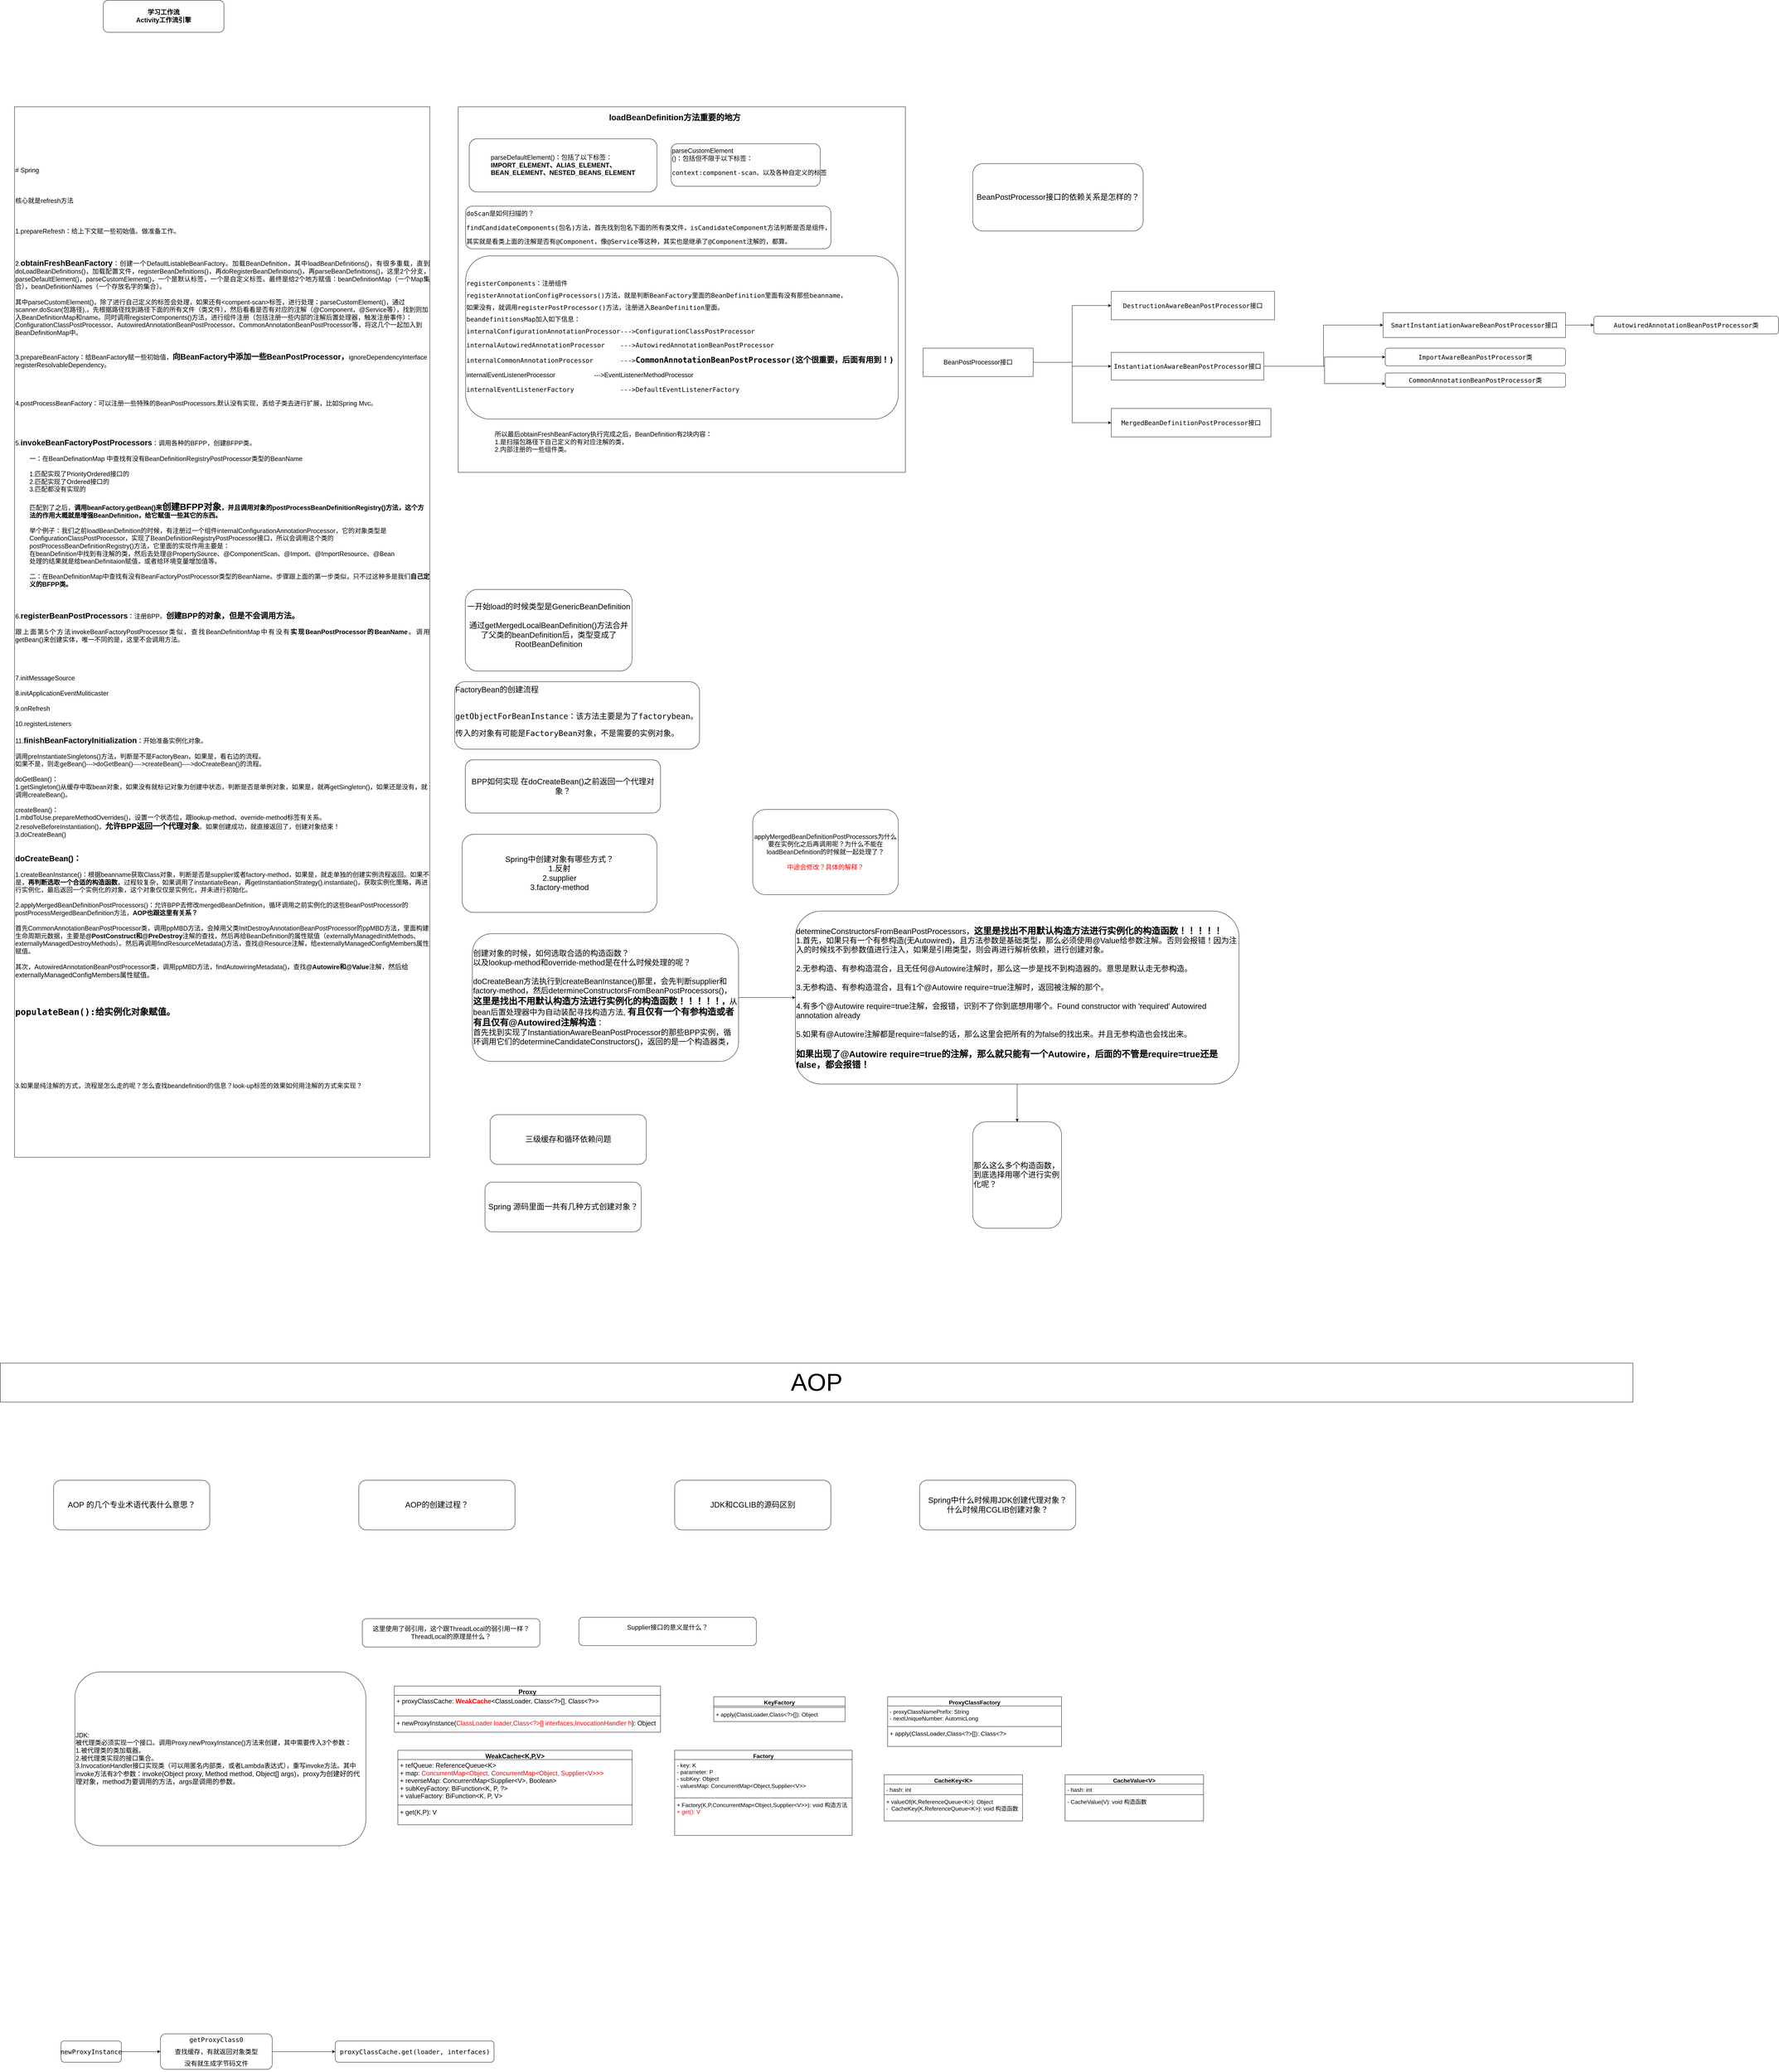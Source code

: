 <mxfile version="21.1.2" type="github">
  <diagram name="第 1 页" id="j0T0W_XY4i96COsHRtta">
    <mxGraphModel dx="1793" dy="955" grid="1" gridSize="10" guides="1" tooltips="1" connect="1" arrows="1" fold="1" page="1" pageScale="1" pageWidth="827" pageHeight="1169" math="0" shadow="0">
      <root>
        <mxCell id="0" />
        <mxCell id="1" parent="0" />
        <mxCell id="gD5YT0Y3-eSmoMF3_J99-2" value="一开始load的时候类型是GenericBeanDefinition&lt;br&gt;&lt;br&gt;通过getMergedLocalBeanDefinition()方法合并了父类的beanDefinition后，类型变成了RootBeanDefinition&lt;br&gt;&lt;br&gt;" style="rounded=1;whiteSpace=wrap;html=1;fontSize=22;" parent="1" vertex="1">
          <mxGeometry x="1350" y="1780" width="470" height="230" as="geometry" />
        </mxCell>
        <mxCell id="wJDUlHO4tCs9Kh0-4UFC-2" value="" style="rounded=0;whiteSpace=wrap;html=1;" parent="1" vertex="1">
          <mxGeometry x="1330" y="420" width="1260" height="1030" as="geometry" />
        </mxCell>
        <mxCell id="BxTBeL077zcQ3UxvTALr-2" value="&lt;div style=&quot;text-align: justify; border-color: var(--border-color); font-size: 18px;&quot;&gt;&lt;font style=&quot;border-color: var(--border-color);&quot;&gt;# Spring&lt;/font&gt;&lt;/div&gt;&lt;div style=&quot;text-align: justify; border-color: var(--border-color); font-size: 18px;&quot;&gt;&lt;font style=&quot;border-color: var(--border-color);&quot;&gt;&lt;br style=&quot;border-color: var(--border-color);&quot;&gt;&lt;/font&gt;&lt;/div&gt;&lt;div style=&quot;text-align: justify; border-color: var(--border-color); font-size: 18px;&quot;&gt;&lt;font style=&quot;border-color: var(--border-color);&quot;&gt;&lt;br style=&quot;border-color: var(--border-color);&quot;&gt;&lt;/font&gt;&lt;/div&gt;&lt;div style=&quot;text-align: justify; border-color: var(--border-color); font-size: 18px;&quot;&gt;&lt;font style=&quot;border-color: var(--border-color);&quot;&gt;&lt;br style=&quot;border-color: var(--border-color);&quot;&gt;&lt;/font&gt;&lt;/div&gt;&lt;div style=&quot;text-align: justify; border-color: var(--border-color); font-size: 18px;&quot;&gt;&lt;font style=&quot;border-color: var(--border-color);&quot;&gt;核心就是refresh方法&lt;/font&gt;&lt;/div&gt;&lt;div style=&quot;text-align: justify; border-color: var(--border-color); font-size: 18px;&quot;&gt;&lt;font style=&quot;border-color: var(--border-color);&quot;&gt;&lt;br style=&quot;border-color: var(--border-color);&quot;&gt;&lt;/font&gt;&lt;/div&gt;&lt;div style=&quot;text-align: justify; border-color: var(--border-color); font-size: 18px;&quot;&gt;&lt;font style=&quot;border-color: var(--border-color);&quot;&gt;&lt;br style=&quot;border-color: var(--border-color);&quot;&gt;&lt;/font&gt;&lt;/div&gt;&lt;div style=&quot;text-align: justify; border-color: var(--border-color); font-size: 18px;&quot;&gt;&lt;font style=&quot;border-color: var(--border-color);&quot;&gt;&lt;br style=&quot;border-color: var(--border-color);&quot;&gt;&lt;/font&gt;&lt;/div&gt;&lt;div style=&quot;text-align: justify; border-color: var(--border-color); font-size: 18px;&quot;&gt;&lt;font style=&quot;border-color: var(--border-color);&quot;&gt;1.prepareRefresh：给上下文赋一些初始值。做准备工作。&lt;/font&gt;&lt;/div&gt;&lt;div style=&quot;text-align: justify; border-color: var(--border-color); font-size: 18px;&quot;&gt;&lt;font style=&quot;border-color: var(--border-color);&quot;&gt;&lt;br style=&quot;border-color: var(--border-color);&quot;&gt;&lt;/font&gt;&lt;/div&gt;&lt;div style=&quot;text-align: justify; border-color: var(--border-color); font-size: 18px;&quot;&gt;&lt;font style=&quot;border-color: var(--border-color);&quot;&gt;&lt;br style=&quot;border-color: var(--border-color);&quot;&gt;&lt;/font&gt;&lt;/div&gt;&lt;div style=&quot;text-align: justify; border-color: var(--border-color); font-size: 18px;&quot;&gt;&lt;font style=&quot;border-color: var(--border-color);&quot;&gt;&lt;br style=&quot;border-color: var(--border-color);&quot;&gt;&lt;/font&gt;&lt;/div&gt;&lt;div style=&quot;text-align: justify; border-color: var(--border-color);&quot;&gt;&lt;font style=&quot;border-color: var(--border-color);&quot;&gt;&lt;span style=&quot;font-size: 18px;&quot;&gt;2.&lt;/span&gt;&lt;b style=&quot;&quot;&gt;&lt;font style=&quot;font-size: 22px;&quot;&gt;obtainFreshBeanFactory&lt;/font&gt;&lt;/b&gt;&lt;span style=&quot;font-size: 18px;&quot;&gt;：创建一个DefaultListableBeanFactory。加载BeanDefinition，其中loadBeanDefinitions()，有很多重载，直到doLoadBeanDefinitions()，加载配置文件，registerBeanDefinitions()，再doRegisterBeanDefinitions()，再parseBeanDefinitions()，这里2个分支，parseDefaultElement()，parseCustomElement()，一个是默认标签，一个是自定义标签。最终是给2个地方赋值：beanDefinitionMap（一个Map集合），beanDefinitionNames（一个存放名字的集合）。&lt;/span&gt;&lt;/font&gt;&lt;/div&gt;&lt;div style=&quot;text-align: justify; border-color: var(--border-color); font-size: 18px;&quot;&gt;&lt;font style=&quot;border-color: var(--border-color);&quot;&gt;&lt;br style=&quot;border-color: var(--border-color);&quot;&gt;&lt;/font&gt;&lt;/div&gt;&lt;div style=&quot;border-color: var(--border-color); font-size: 18px;&quot;&gt;&lt;font style=&quot;font-size: 18px; border-color: var(--border-color);&quot;&gt;其中parseCustomElement()，除了进行自己定义的标签会处理，如果还有&amp;lt;compent-scan&amp;gt;标签，进行处理：parseCustomElement()，通过&lt;/font&gt;&lt;span style=&quot;font-size: 18px;&quot;&gt;scanner.doScan(包路径),，先根据路径找到路径下面的所有文件（类文件），然后看看是否有对应的注解（@Component，@Service等），找到则加入BeanDefinitionMap和name。同时调用&lt;/span&gt;&lt;span style=&quot;text-align: left;&quot;&gt;&lt;font style=&quot;font-size: 18px;&quot;&gt;registerComponents()方法，进行&lt;/font&gt;&lt;/span&gt;&lt;font style=&quot;font-size: 18px;&quot;&gt;组件注册（包括注册一些内部的注解后置处理器，触发注册事件）：&lt;/font&gt;ConfigurationClassPostProcessor、AutowiredAnnotationBeanPostProcessor、CommonAnnotationBeanPostProcessor等，将这几个一起加入到BeanDefinitionMap中。&lt;/div&gt;&lt;div style=&quot;border-color: var(--border-color); font-size: 18px;&quot;&gt;&lt;br&gt;&lt;/div&gt;&lt;div style=&quot;border-color: var(--border-color); font-size: 18px;&quot;&gt;&lt;br&gt;&lt;/div&gt;&lt;div style=&quot;border-color: var(--border-color);&quot;&gt;&lt;span style=&quot;font-size: 18px;&quot;&gt;3.&lt;/span&gt;&lt;font style=&quot;&quot;&gt;&lt;span style=&quot;font-size: 18px;&quot;&gt;prepareBeanFactory：给BeanFactory赋一些初始值，&lt;/span&gt;&lt;b style=&quot;&quot;&gt;&lt;font style=&quot;font-size: 22px;&quot;&gt;向BeanFactory中添加一些BeanPostProcessor，&lt;/font&gt;&lt;/b&gt;&lt;/font&gt;&lt;span style=&quot;font-size: 18px;&quot;&gt;ignoreDependencyInterface&lt;/span&gt;&lt;/div&gt;&lt;div style=&quot;border-color: var(--border-color); font-size: 18px;&quot;&gt;&lt;span style=&quot;&quot;&gt; &lt;/span&gt;&lt;span style=&quot;&quot;&gt; &lt;/span&gt;&lt;span style=&quot;&quot;&gt; &lt;/span&gt;&lt;span style=&quot;&quot;&gt; &lt;/span&gt;&lt;span style=&quot;&quot;&gt; &lt;/span&gt;&lt;span style=&quot;&quot;&gt; &lt;/span&gt;&lt;span style=&quot;&quot;&gt; &lt;/span&gt;&lt;span style=&quot;&quot;&gt; &lt;/span&gt;&lt;span style=&quot;&quot;&gt; &lt;/span&gt;&lt;span style=&quot;&quot;&gt; &lt;/span&gt;registerResolvableDependency。&lt;br&gt;&lt;/div&gt;&lt;div style=&quot;border-color: var(--border-color); font-size: 18px;&quot;&gt;&lt;font style=&quot;font-size: 18px;&quot;&gt;&lt;br&gt;&lt;/font&gt;&lt;/div&gt;&lt;div style=&quot;border-color: var(--border-color); font-size: 18px;&quot;&gt;&lt;font style=&quot;font-size: 18px;&quot;&gt;&lt;br&gt;&lt;/font&gt;&lt;/div&gt;&lt;div style=&quot;border-color: var(--border-color); font-size: 18px;&quot;&gt;&lt;font style=&quot;font-size: 18px;&quot;&gt;&lt;br&gt;&lt;/font&gt;&lt;/div&gt;&lt;div style=&quot;border-color: var(--border-color); font-size: 18px;&quot;&gt;&lt;font style=&quot;font-size: 18px;&quot;&gt;&lt;br&gt;&lt;/font&gt;&lt;/div&gt;&lt;div style=&quot;border-color: var(--border-color); font-size: 18px;&quot;&gt;&lt;font style=&quot;font-size: 18px;&quot;&gt;4.postProcessBeanFactory：可以注册一些特殊的BeanPostProcessors,默认没有实现，丢给子类去进行扩展，比如Spring Mvc。&lt;/font&gt;&lt;/div&gt;&lt;div style=&quot;border-color: var(--border-color); font-size: 18px;&quot;&gt;&lt;font style=&quot;font-size: 18px;&quot;&gt;&lt;br&gt;&lt;/font&gt;&lt;/div&gt;&lt;div style=&quot;border-color: var(--border-color); font-size: 18px;&quot;&gt;&lt;font style=&quot;font-size: 18px;&quot;&gt;&lt;br&gt;&lt;/font&gt;&lt;/div&gt;&lt;div style=&quot;border-color: var(--border-color); font-size: 18px;&quot;&gt;&lt;font style=&quot;font-size: 18px;&quot;&gt;&lt;br&gt;&lt;/font&gt;&lt;/div&gt;&lt;div style=&quot;border-color: var(--border-color); font-size: 18px;&quot;&gt;&lt;font style=&quot;font-size: 18px;&quot;&gt;&lt;br&gt;&lt;/font&gt;&lt;/div&gt;&lt;div style=&quot;border-color: var(--border-color);&quot;&gt;&lt;font style=&quot;&quot;&gt;&lt;span style=&quot;font-size: 18px;&quot;&gt;5.&lt;/span&gt;&lt;b style=&quot;&quot;&gt;&lt;font style=&quot;font-size: 22px;&quot;&gt;invokeBeanFactoryPostProcessors&lt;/font&gt;&lt;/b&gt;&lt;span style=&quot;font-size: 18px;&quot;&gt;：调用各种的BFPP，创建BFPP类。&lt;/span&gt;&lt;/font&gt;&lt;/div&gt;&lt;div style=&quot;border-color: var(--border-color); font-size: 18px;&quot;&gt;&lt;font style=&quot;font-size: 18px;&quot;&gt;&lt;br&gt;&lt;/font&gt;&lt;/div&gt;&lt;blockquote style=&quot;margin: 0 0 0 40px; border: none; padding: 0px;&quot;&gt;&lt;div style=&quot;border-color: var(--border-color); font-size: 18px;&quot;&gt;&lt;font style=&quot;font-size: 18px;&quot;&gt;一：在BeanDefinationMap 中查找有没有BeanDefinitionRegistryPostProcessor类型的BeanName&lt;/font&gt;&lt;/div&gt;&lt;div style=&quot;border-color: var(--border-color); font-size: 18px;&quot;&gt;&lt;font style=&quot;font-size: 18px;&quot;&gt;&lt;br&gt;&lt;/font&gt;&lt;/div&gt;&lt;div style=&quot;border-color: var(--border-color); font-size: 18px;&quot;&gt;&lt;font style=&quot;font-size: 18px;&quot;&gt;1.匹配实现了&lt;/font&gt;PriorityOrdered接口的&lt;/div&gt;&lt;div style=&quot;border-color: var(--border-color); font-size: 18px;&quot;&gt;2.匹配实现了Ordered接口的&lt;/div&gt;&lt;div style=&quot;border-color: var(--border-color); font-size: 18px;&quot;&gt;3.匹配都没有实现的&lt;/div&gt;&lt;div style=&quot;border-color: var(--border-color); font-size: 18px;&quot;&gt;&lt;br&gt;&lt;/div&gt;&lt;div style=&quot;border-color: var(--border-color);&quot;&gt;&lt;span style=&quot;font-size: 18px;&quot;&gt;匹配到了之后，&lt;/span&gt;&lt;b style=&quot;&quot;&gt;&lt;span style=&quot;font-size: 18px;&quot;&gt;调用beanFactory.getBean()来&lt;/span&gt;&lt;font style=&quot;font-size: 25px;&quot;&gt;创建BFPP对象&lt;/font&gt;&lt;span style=&quot;font-size: 18px;&quot;&gt;，并且调用对象的postProcessBeanDefinitionRegistry()方法，这个方法的作用大概就是增强BeanDefinition，给它赋值一些其它的东西。&lt;/span&gt;&lt;/b&gt;&lt;/div&gt;&lt;div style=&quot;border-color: var(--border-color); font-size: 18px;&quot;&gt;&lt;font style=&quot;font-size: 18px;&quot;&gt;&lt;br&gt;&lt;/font&gt;&lt;/div&gt;&lt;div style=&quot;border-color: var(--border-color); font-size: 18px;&quot;&gt;&lt;font style=&quot;font-size: 18px;&quot;&gt;举个例子：我们之前loadBeanDefinition的时候，有注册过一个组件&lt;/font&gt;internalConfigurationAnnotationProcessor，它的对象类型是ConfigurationClassPostProcessor，实现了BeanDefinitionRegistryPostProcessor接口，所以会调用这个类的postProcessBeanDefinitionRegistry()方法，它里面的实现作用主要是：&lt;/div&gt;&lt;div style=&quot;border-color: var(--border-color); font-size: 18px;&quot;&gt;在beanDefinition中找到有注解的类，然后去处理@PropertySource、@ComponentScan、@Import、@ImportResource、@Bean&lt;/div&gt;&lt;div style=&quot;border-color: var(--border-color); font-size: 18px;&quot;&gt;处理的结果就是给beanDefinitaion赋值，或者给环境变量增加值等。&lt;/div&gt;&lt;div style=&quot;border-color: var(--border-color); font-size: 18px;&quot;&gt;&lt;br&gt;&lt;/div&gt;&lt;div style=&quot;border-color: var(--border-color); font-size: 18px;&quot;&gt;二：在BeanDefinitionMap中查找有没有BeanFactoryPostProcessor类型的BeanName。步骤跟上面的第一步类似，只不过这种多是我们&lt;b&gt;自己定义的BFPP类。&lt;/b&gt;&lt;/div&gt;&lt;/blockquote&gt;&lt;div style=&quot;border-color: var(--border-color); font-size: 18px;&quot;&gt;&lt;br&gt;&lt;/div&gt;&lt;div style=&quot;text-align: justify; border-color: var(--border-color); font-size: 18px;&quot;&gt;&lt;font style=&quot;border-color: var(--border-color);&quot;&gt;&lt;br style=&quot;border-color: var(--border-color);&quot;&gt;&lt;/font&gt;&lt;/div&gt;&lt;div style=&quot;text-align: justify; border-color: var(--border-color); font-size: 18px;&quot;&gt;&lt;font style=&quot;border-color: var(--border-color);&quot;&gt;&lt;br&gt;&lt;/font&gt;&lt;/div&gt;&lt;div style=&quot;text-align: justify; border-color: var(--border-color);&quot;&gt;&lt;font style=&quot;font-size: 18px; border-color: var(--border-color);&quot;&gt;6.&lt;/font&gt;&lt;b style=&quot;&quot;&gt;&lt;font style=&quot;font-size: 22px;&quot;&gt;registerBeanPostProcessors&lt;/font&gt;&lt;/b&gt;&lt;span style=&quot;font-size: 18px;&quot;&gt;：注册BPP。&lt;/span&gt;&lt;b style=&quot;&quot;&gt;&lt;font style=&quot;font-size: 22px;&quot;&gt;创建BPP的对象，但是不会调用方法。&lt;/font&gt;&lt;/b&gt;&lt;/div&gt;&lt;div style=&quot;text-align: justify; border-color: var(--border-color); font-size: 18px;&quot;&gt;&lt;span style=&quot;&quot;&gt; &lt;/span&gt;&lt;br&gt;&lt;/div&gt;&lt;div style=&quot;text-align: justify; border-color: var(--border-color); font-size: 18px;&quot;&gt;&lt;span style=&quot;&quot;&gt; &lt;/span&gt;&lt;span style=&quot;&quot;&gt; &lt;/span&gt;跟上面第5个方法invokeBeanFactoryPostProcessor类似，查找BeanDefinitionMap中有没有&lt;b&gt;实现BeanPostProcessor的BeanName&lt;/b&gt;。调用getBean()来创建实体，唯一不同的是，这里不会调用方法。&lt;br&gt;&lt;/div&gt;&lt;div style=&quot;text-align: justify; border-color: var(--border-color); font-size: 18px;&quot;&gt;&lt;br&gt;&lt;/div&gt;&lt;div style=&quot;text-align: justify; border-color: var(--border-color); font-size: 18px;&quot;&gt;&lt;br&gt;&lt;/div&gt;&lt;div style=&quot;text-align: justify; border-color: var(--border-color); font-size: 18px;&quot;&gt;&lt;br&gt;&lt;/div&gt;&lt;div style=&quot;text-align: justify; border-color: var(--border-color); font-size: 18px;&quot;&gt;&lt;br&gt;&lt;/div&gt;&lt;div style=&quot;border-color: var(--border-color);&quot;&gt;&lt;span style=&quot;font-size: 18px;&quot;&gt;7.&lt;/span&gt;&lt;span style=&quot;text-align: left;&quot;&gt;&lt;font style=&quot;font-size: 18px;&quot;&gt;initMessageSource&lt;/font&gt;&lt;/span&gt;&lt;/div&gt;&lt;div style=&quot;border-color: var(--border-color);&quot;&gt;&lt;span style=&quot;text-align: left;&quot;&gt;&lt;font style=&quot;font-size: 18px;&quot;&gt;&lt;br&gt;&lt;/font&gt;&lt;/span&gt;&lt;/div&gt;&lt;div style=&quot;border-color: var(--border-color);&quot;&gt;&lt;span style=&quot;text-align: left;&quot;&gt;&lt;font style=&quot;font-size: 18px;&quot;&gt;8.initApplicationEventMuliticaster&lt;/font&gt;&lt;/span&gt;&lt;/div&gt;&lt;div style=&quot;border-color: var(--border-color);&quot;&gt;&lt;span style=&quot;text-align: left;&quot;&gt;&lt;font style=&quot;font-size: 18px;&quot;&gt;&lt;br&gt;&lt;/font&gt;&lt;/span&gt;&lt;/div&gt;&lt;div style=&quot;border-color: var(--border-color);&quot;&gt;&lt;span style=&quot;text-align: left;&quot;&gt;&lt;font style=&quot;font-size: 18px;&quot;&gt;9.onRefresh&lt;/font&gt;&lt;/span&gt;&lt;/div&gt;&lt;div style=&quot;border-color: var(--border-color);&quot;&gt;&lt;span style=&quot;text-align: left;&quot;&gt;&lt;font style=&quot;font-size: 18px;&quot;&gt;&lt;br&gt;&lt;/font&gt;&lt;/span&gt;&lt;/div&gt;&lt;div style=&quot;border-color: var(--border-color);&quot;&gt;&lt;span style=&quot;text-align: left;&quot;&gt;&lt;font style=&quot;font-size: 18px;&quot;&gt;10.registerListeners&lt;/font&gt;&lt;/span&gt;&lt;/div&gt;&lt;div style=&quot;border-color: var(--border-color);&quot;&gt;&lt;span style=&quot;text-align: left;&quot;&gt;&lt;font style=&quot;font-size: 18px;&quot;&gt;&lt;br&gt;&lt;/font&gt;&lt;/span&gt;&lt;/div&gt;&lt;div style=&quot;border-color: var(--border-color);&quot;&gt;&lt;span style=&quot;text-align: left;&quot;&gt;&lt;font style=&quot;&quot;&gt;&lt;span style=&quot;font-size: 18px;&quot;&gt;11.&lt;/span&gt;&lt;b style=&quot;&quot;&gt;&lt;font style=&quot;font-size: 22px;&quot;&gt;finishBeanFactoryInitialization&lt;/font&gt;&lt;/b&gt;&lt;span style=&quot;font-size: 18px;&quot;&gt;：开始准备实例化对象。&lt;/span&gt;&lt;/font&gt;&lt;/span&gt;&lt;/div&gt;&lt;div style=&quot;border-color: var(--border-color);&quot;&gt;&lt;span style=&quot;text-align: left;&quot;&gt;&lt;font style=&quot;&quot;&gt;&lt;span style=&quot;font-size: 18px;&quot;&gt;&lt;br&gt;&lt;/span&gt;&lt;/font&gt;&lt;/span&gt;&lt;/div&gt;&lt;div style=&quot;border-color: var(--border-color);&quot;&gt;&lt;span style=&quot;text-align: left;&quot;&gt;&lt;font style=&quot;&quot;&gt;&lt;span style=&quot;font-size: 18px;&quot;&gt;&lt;span style=&quot;&quot;&gt; &lt;/span&gt;&lt;span style=&quot;&quot;&gt; &lt;/span&gt;调用preInstantiateSingletons()方法，判断是不是FactoryBean，如果是，看右边的流程。&lt;br&gt;&lt;/span&gt;&lt;/font&gt;&lt;/span&gt;&lt;/div&gt;&lt;div style=&quot;border-color: var(--border-color);&quot;&gt;&lt;span style=&quot;text-align: left;&quot;&gt;&lt;font style=&quot;&quot;&gt;&lt;span style=&quot;font-size: 18px;&quot;&gt;&lt;span style=&quot;&quot;&gt; &lt;/span&gt;如果不是，则走geBean()---&amp;gt;doGetBean()----&amp;gt;createBean()----&amp;gt;doCreateBean()的流程。&lt;br&gt;&lt;/span&gt;&lt;/font&gt;&lt;/span&gt;&lt;/div&gt;&lt;div style=&quot;border-color: var(--border-color);&quot;&gt;&lt;span style=&quot;text-align: left;&quot;&gt;&lt;font style=&quot;&quot;&gt;&lt;span style=&quot;font-size: 18px;&quot;&gt;&lt;br&gt;&lt;/span&gt;&lt;/font&gt;&lt;/span&gt;&lt;/div&gt;&lt;div style=&quot;border-color: var(--border-color);&quot;&gt;&lt;span style=&quot;text-align: left;&quot;&gt;&lt;font style=&quot;&quot;&gt;&lt;span style=&quot;font-size: 18px;&quot;&gt;&lt;span style=&quot;&quot;&gt; &lt;/span&gt;&lt;span style=&quot;&quot;&gt; &lt;/span&gt;doGetBean()：&lt;br&gt;&lt;/span&gt;&lt;/font&gt;&lt;/span&gt;&lt;/div&gt;&lt;div style=&quot;border-color: var(--border-color);&quot;&gt;&lt;span style=&quot;text-align: left;&quot;&gt;&lt;font style=&quot;&quot;&gt;&lt;span style=&quot;font-size: 18px;&quot;&gt;&lt;span style=&quot;&quot;&gt; &lt;/span&gt;&lt;span style=&quot;&quot;&gt; &lt;/span&gt;1.getSingleton()从缓存中取bean对象，如果没有就标记对象为创建中状态，判断是否是单例对象，如果是，就再getSingleton()，如果还是没有，就调用createBean()。&lt;br&gt;&lt;/span&gt;&lt;/font&gt;&lt;/span&gt;&lt;/div&gt;&lt;div style=&quot;border-color: var(--border-color);&quot;&gt;&lt;span style=&quot;text-align: left;&quot;&gt;&lt;font style=&quot;&quot;&gt;&lt;span style=&quot;font-size: 18px;&quot;&gt;&lt;br&gt;&lt;/span&gt;&lt;/font&gt;&lt;/span&gt;&lt;/div&gt;&lt;div style=&quot;border-color: var(--border-color);&quot;&gt;&lt;span style=&quot;text-align: left;&quot;&gt;&lt;font style=&quot;&quot;&gt;&lt;span style=&quot;font-size: 18px;&quot;&gt;&lt;span style=&quot;&quot;&gt; &lt;/span&gt;createBean()：&lt;br&gt;&lt;/span&gt;&lt;/font&gt;&lt;/span&gt;&lt;/div&gt;&lt;div style=&quot;border-color: var(--border-color);&quot;&gt;&lt;span style=&quot;text-align: left;&quot;&gt;&lt;font style=&quot;&quot;&gt;&lt;span style=&quot;font-size: 18px;&quot;&gt;&lt;span style=&quot;&quot;&gt; &lt;/span&gt;1.mbdToUse.prepareMethodOverrides()，设置一个状态位，跟lookup-method、override-method标签有关系。&lt;br&gt;&lt;/span&gt;&lt;/font&gt;&lt;/span&gt;&lt;/div&gt;&lt;div style=&quot;border-color: var(--border-color);&quot;&gt;&lt;span style=&quot;text-align: left;&quot;&gt;&lt;font style=&quot;&quot;&gt;&lt;span style=&quot;font-size: 18px;&quot;&gt; &lt;/span&gt;&lt;span style=&quot;font-size: 18px;&quot;&gt;2.resolveBeforeInstantiation()，&lt;/span&gt;&lt;b style=&quot;&quot;&gt;&lt;font style=&quot;font-size: 22px;&quot;&gt;允许BPP返回一个代理对象&lt;/font&gt;&lt;/b&gt;&lt;span style=&quot;font-size: 18px;&quot;&gt;。如果创建成功，就直接返回了，创建对象结束！&lt;/span&gt;&lt;br&gt;&lt;/font&gt;&lt;/span&gt;&lt;/div&gt;&lt;div style=&quot;border-color: var(--border-color);&quot;&gt;&lt;span style=&quot;text-align: left;&quot;&gt;&lt;font style=&quot;&quot;&gt;&lt;span style=&quot;font-size: 18px;&quot;&gt;&lt;span style=&quot;&quot;&gt; &lt;/span&gt;3.doCreateBean()&lt;br&gt;&lt;/span&gt;&lt;/font&gt;&lt;/span&gt;&lt;/div&gt;&lt;div style=&quot;border-color: var(--border-color);&quot;&gt;&lt;span style=&quot;text-align: left;&quot;&gt;&lt;font style=&quot;&quot;&gt;&lt;span style=&quot;font-size: 18px;&quot;&gt;&lt;br&gt;&lt;/span&gt;&lt;/font&gt;&lt;/span&gt;&lt;/div&gt;&lt;div style=&quot;border-color: var(--border-color);&quot;&gt;&lt;span style=&quot;text-align: left;&quot;&gt;&lt;font style=&quot;&quot;&gt;&lt;span style=&quot;font-size: 18px;&quot;&gt;&lt;br&gt;&lt;/span&gt;&lt;/font&gt;&lt;/span&gt;&lt;/div&gt;&lt;div style=&quot;border-color: var(--border-color);&quot;&gt;&lt;span style=&quot;text-align: left;&quot;&gt;&lt;font style=&quot;&quot;&gt;&lt;span style=&quot;font-size: 18px;&quot;&gt; &lt;/span&gt;&lt;b style=&quot;&quot;&gt;&lt;font style=&quot;font-size: 22px;&quot;&gt;doCreateBean()：&lt;/font&gt;&lt;/b&gt;&lt;br&gt;&lt;/font&gt;&lt;/span&gt;&lt;/div&gt;&lt;div style=&quot;border-color: var(--border-color);&quot;&gt;&lt;span style=&quot;text-align: left;&quot;&gt;&lt;font style=&quot;&quot;&gt;&lt;span style=&quot;font-size: 18px;&quot;&gt;&lt;br&gt;&lt;/span&gt;&lt;/font&gt;&lt;/span&gt;&lt;/div&gt;&lt;div style=&quot;border-color: var(--border-color);&quot;&gt;&lt;span style=&quot;text-align: left;&quot;&gt;&lt;font style=&quot;&quot;&gt;&lt;span style=&quot;font-size: 18px;&quot;&gt;&lt;span style=&quot;&quot;&gt; &lt;/span&gt;1.createBeanInstance()：根据beanname获取Class对象，判断是否是supplier或者factory-method，如果是，就走单独的创建实例流程返回。如果不是，&lt;b&gt;再判断选取一个合适的构造函数&lt;/b&gt;，过程较复杂，如果调用了instantiateBean，再getInstantiationStrategy().instantiate()，获取实例化策略，再进行实例化，最后返回一个实例化的对象，这个对象仅仅是实例化，并未进行初始化。&lt;/span&gt;&lt;/font&gt;&lt;/span&gt;&lt;span style=&quot;text-align: left;&quot;&gt;&lt;font style=&quot;&quot;&gt;&lt;span style=&quot;font-size: 18px;&quot;&gt;&lt;br&gt;&lt;/span&gt;&lt;/font&gt;&lt;/span&gt;&lt;/div&gt;&lt;div style=&quot;text-align: justify; border-color: var(--border-color); font-size: 18px;&quot;&gt;&lt;font style=&quot;border-color: var(--border-color);&quot;&gt;&lt;br&gt;&lt;/font&gt;&lt;/div&gt;&lt;div style=&quot;border-color: var(--border-color);&quot;&gt;&lt;span style=&quot;font-size: 18px;&quot;&gt;&lt;font style=&quot;border-color: var(--border-color);&quot;&gt;2.&lt;/font&gt;applyMergedBeanDefinitionPostProcessors()：&lt;/span&gt;&lt;font style=&quot;font-size: 18px;&quot;&gt;允许BPP去修改mergedBeanDefinition，&lt;/font&gt;&lt;font style=&quot;font-size: 18px; background-color: initial; border-color: var(--border-color);&quot;&gt;循环调用之前实例化的这些BeanPostProcessor的&lt;/font&gt;&lt;span style=&quot;font-size: 18px; background-color: initial;&quot;&gt;postProcessMergedBeanDefinition方法，&lt;b&gt;AOP也跟这里有关系？&lt;/b&gt;&lt;/span&gt;&lt;/div&gt;&lt;div style=&quot;border-color: var(--border-color);&quot;&gt;&lt;span style=&quot;font-size: 18px; background-color: initial;&quot;&gt;&amp;nbsp;&lt;/span&gt;&lt;/div&gt;&lt;div style=&quot;border-color: var(--border-color); font-size: 18px;&quot;&gt;&lt;span style=&quot;&quot;&gt; &lt;/span&gt;&lt;span style=&quot;&quot;&gt; &lt;/span&gt;&lt;span style=&quot;&quot;&gt; &lt;/span&gt;&lt;span style=&quot;&quot;&gt; &lt;/span&gt;&lt;span style=&quot;&quot;&gt; &lt;/span&gt;&lt;span style=&quot;&quot;&gt; &lt;/span&gt;&lt;span style=&quot;&quot;&gt; &lt;/span&gt;首先CommonAnnotationBeanPostProcessor类，调用ppMBD方法，会掉用父类InitDestroyAnnotationBeanPostProcessor的ppMBD方法，里面构建生命周期元数据，主要是&lt;b&gt;@PostConstruct和@PreDestroy&lt;/b&gt;注解的查找，然后再给BeanDefinition的属性赋值（externallyManagedInitMethods、externallyManagedDestroyMethods）。然后再调用findResourceMetadata()方法，查找@Resource注解，给externallyManagedConfigMembers属性赋值。&lt;span style=&quot;font-size: 18px; background-color: initial;&quot;&gt;&lt;br&gt;&lt;/span&gt;&lt;/div&gt;&lt;div style=&quot;border-color: var(--border-color); font-size: 18px;&quot;&gt;&lt;span style=&quot;background-color: initial;&quot;&gt;&lt;br&gt;&lt;/span&gt;&lt;/div&gt;&lt;div style=&quot;border-color: var(--border-color); font-size: 18px;&quot;&gt;&lt;span style=&quot;background-color: initial;&quot;&gt;&lt;span style=&quot;&quot;&gt; &lt;/span&gt;其次，AutowiredAnnotationBeanPostProcessor类，调用ppMBD方法，findAutowiringMetadata()，查找&lt;b&gt;@Autowire和@Value&lt;/b&gt;注解，&lt;/span&gt;&lt;font style=&quot;font-size: 19px; background-color: initial;&quot;&gt;然后给&lt;/font&gt;&lt;br&gt;&lt;/div&gt;&lt;font style=&quot;font-size: 19px;&quot;&gt;externallyManagedConfigMembers属性赋值。&lt;/font&gt;&lt;br&gt;&lt;div style=&quot;text-align: justify; border-color: var(--border-color); font-size: 18px;&quot;&gt;&lt;font style=&quot;border-color: var(--border-color);&quot;&gt;&lt;br style=&quot;border-color: var(--border-color);&quot;&gt;&lt;/font&gt;&lt;/div&gt;&lt;div style=&quot;text-align: justify; border-color: var(--border-color); font-size: 18px;&quot;&gt;&lt;font style=&quot;border-color: var(--border-color);&quot;&gt;&lt;br style=&quot;border-color: var(--border-color);&quot;&gt;&lt;/font&gt;&lt;/div&gt;&lt;div style=&quot;text-align: justify; border-color: var(--border-color); font-size: 18px;&quot;&gt;&lt;font style=&quot;border-color: var(--border-color);&quot;&gt;&lt;br&gt;&lt;/font&gt;&lt;/div&gt;&lt;div style=&quot;text-align: justify; border-color: var(--border-color);&quot;&gt;&lt;pre style=&quot;border-color: var(--border-color);&quot;&gt;&lt;b&gt;&lt;font style=&quot;font-size: 25px;&quot;&gt;populateBean():给实例化对象赋值。&lt;/font&gt;&lt;/b&gt;&lt;/pre&gt;&lt;pre style=&quot;border-color: var(--border-color);&quot;&gt;&lt;b&gt;&lt;font style=&quot;font-size: 25px;&quot;&gt;&lt;br&gt;&lt;/font&gt;&lt;/b&gt;&lt;/pre&gt;&lt;/div&gt;&lt;div style=&quot;text-align: justify; border-color: var(--border-color); font-size: 18px;&quot;&gt;&lt;font style=&quot;border-color: var(--border-color);&quot;&gt;&lt;br&gt;&lt;/font&gt;&lt;/div&gt;&lt;div style=&quot;text-align: justify; border-color: var(--border-color); font-size: 18px;&quot;&gt;&lt;font style=&quot;border-color: var(--border-color);&quot;&gt;&lt;br&gt;&lt;/font&gt;&lt;/div&gt;&lt;div style=&quot;text-align: justify; border-color: var(--border-color); font-size: 18px;&quot;&gt;&lt;font style=&quot;border-color: var(--border-color);&quot;&gt;&lt;br&gt;&lt;/font&gt;&lt;/div&gt;&lt;div style=&quot;text-align: justify; border-color: var(--border-color); font-size: 18px;&quot;&gt;&lt;font style=&quot;border-color: var(--border-color);&quot;&gt;&lt;br&gt;&lt;/font&gt;&lt;/div&gt;&lt;div style=&quot;text-align: justify; border-color: var(--border-color); font-size: 18px;&quot;&gt;&lt;font style=&quot;border-color: var(--border-color);&quot;&gt;&lt;br&gt;&lt;/font&gt;&lt;/div&gt;&lt;div style=&quot;text-align: justify; border-color: var(--border-color); font-size: 18px;&quot;&gt;&lt;font style=&quot;border-color: var(--border-color);&quot;&gt;&lt;br&gt;&lt;/font&gt;&lt;/div&gt;&lt;div style=&quot;text-align: justify; border-color: var(--border-color); font-size: 18px;&quot;&gt;&lt;font style=&quot;border-color: var(--border-color);&quot;&gt;3.如果是纯注解的方式，流程是怎么走的呢？怎么查找beandefinition的信息？look-up标签的效果如何用注解的方式来实现？&lt;/font&gt;&lt;/div&gt;&lt;div style=&quot;text-align: justify; border-color: var(--border-color); font-size: 18px;&quot;&gt;&lt;br style=&quot;border-color: var(--border-color);&quot;&gt;&lt;/div&gt;" style="rounded=0;whiteSpace=wrap;html=1;align=left;" parent="1" vertex="1">
          <mxGeometry x="80" y="420" width="1170" height="2960" as="geometry" />
        </mxCell>
        <mxCell id="3Tz9ayiB8aLOj15XIJGB-1" value="&lt;div style=&quot;text-align: left;&quot;&gt;&lt;span style=&quot;font-size: 18px; background-color: initial;&quot;&gt;parseDefaultElement()：包括了以下标签：&lt;/span&gt;&lt;/div&gt;&lt;div style=&quot;text-align: left;&quot;&gt;&lt;b&gt;&lt;span style=&quot;font-size: 18px; background-color: initial;&quot;&gt;IMPORT_ELEMENT、&lt;/span&gt;&lt;span style=&quot;font-size: 18px; background-color: initial;&quot;&gt;ALIAS_ELEMENT、&lt;/span&gt;&lt;/b&gt;&lt;/div&gt;&lt;div style=&quot;text-align: left;&quot;&gt;&lt;b&gt;&lt;span style=&quot;font-size: 18px; background-color: initial;&quot;&gt;BEAN_ELEMENT、&lt;/span&gt;&lt;span style=&quot;font-size: 18px; background-color: initial;&quot;&gt;NESTED_BEANS_ELEMENT&lt;/span&gt;&lt;/b&gt;&lt;/div&gt;" style="rounded=1;whiteSpace=wrap;html=1;" parent="1" vertex="1">
          <mxGeometry x="1361" y="510" width="529" height="150" as="geometry" />
        </mxCell>
        <mxCell id="3Tz9ayiB8aLOj15XIJGB-2" value="&lt;pre style=&quot;font-size: 18px;&quot;&gt;&lt;font style=&quot;font-size: 18px;&quot;&gt;doScan是如何扫描的？&lt;/font&gt;&lt;/pre&gt;&lt;pre style=&quot;font-size: 18px;&quot;&gt;&lt;font style=&quot;font-size: 18px;&quot;&gt;findCandidateComponents(包名)方法，&lt;/font&gt;首先找到包名下面的所有类文件，isCandidateComponent方法判断是否是组件，&lt;/pre&gt;&lt;pre style=&quot;font-size: 18px;&quot;&gt;其实就是看类上面的注解是否有@Component，像@Service等这种，其实也是继承了@Component注解的，都算。&lt;/pre&gt;" style="rounded=1;whiteSpace=wrap;html=1;align=left;" parent="1" vertex="1">
          <mxGeometry x="1351" y="700" width="1029" height="120" as="geometry" />
        </mxCell>
        <mxCell id="3Tz9ayiB8aLOj15XIJGB-3" value="&lt;pre style=&quot;&quot;&gt;&lt;font style=&quot;font-size: 18px;&quot;&gt;registerComponents：注册组件&lt;/font&gt;&lt;/pre&gt;&lt;pre style=&quot;&quot;&gt;&lt;pre style=&quot;&quot;&gt;&lt;font style=&quot;font-size: 18px;&quot;&gt;registerAnnotationConfigProcessors()方法，就是判断BeanFactory里面的BeanDefinition里面有没有那些beanname，&lt;/font&gt;&lt;/pre&gt;&lt;pre style=&quot;&quot;&gt;&lt;font style=&quot;font-size: 18px;&quot;&gt;如果没有，就调用registerPostProcessor()方法，注册进入BeanDefinition里面。&lt;/font&gt;&lt;/pre&gt;&lt;pre style=&quot;&quot;&gt;&lt;font style=&quot;font-size: 18px;&quot;&gt;beandefinitionsMap加入如下信息：&lt;/font&gt;&lt;/pre&gt;&lt;pre style=&quot;&quot;&gt;&lt;font style=&quot;&quot;&gt;&lt;font style=&quot;font-size: 18px;&quot;&gt;internalConfigurationAnnotationProcessor---&amp;gt;ConfigurationClassPostProcessor&lt;/font&gt;&lt;br&gt;&lt;/font&gt;&lt;/pre&gt;&lt;pre style=&quot;&quot;&gt;&lt;pre style=&quot;font-size: 18px;&quot;&gt;&lt;font style=&quot;font-size: 18px;&quot;&gt;internalAutowiredAnnotationProcessor    ---&amp;gt;&lt;/font&gt;&lt;font style=&quot;font-size: 18px;&quot;&gt;AutowiredAnnotationBeanPostProcessor&lt;/font&gt;&lt;span style=&quot;font-size: 13px;&quot;&gt;    &lt;/span&gt;&lt;/pre&gt;&lt;pre style=&quot;&quot;&gt;&lt;pre style=&quot;&quot;&gt;&lt;span style=&quot;font-size: 18px;&quot;&gt;internalCommonAnnotationProcessor       ---&amp;gt;&lt;/span&gt;&lt;b style=&quot;&quot;&gt;&lt;font style=&quot;font-size: 22px;&quot;&gt;CommonAnnotationBeanPostProcessor(这个很重要，后面有用到！)&lt;/font&gt;&lt;/b&gt;&lt;/pre&gt;&lt;pre style=&quot;font-size: 18px;&quot;&gt;&lt;pre style=&quot;&quot;&gt;&lt;span style=&quot;background-color: initial; font-family: Helvetica; white-space: normal;&quot;&gt;internalEventListenerProcessor&amp;nbsp; &amp;nbsp; &amp;nbsp; &amp;nbsp; &amp;nbsp; &amp;nbsp; &amp;nbsp; &amp;nbsp; &amp;nbsp; &amp;nbsp; &amp;nbsp; ---&amp;gt;EventListenerMethodProcessor&lt;/span&gt;&lt;br&gt;&lt;/pre&gt;&lt;pre style=&quot;&quot;&gt;internalEventListenerFactory            ---&amp;gt;DefaultEventListenerFactory&lt;/pre&gt;&lt;/pre&gt;&lt;/pre&gt;&lt;/pre&gt;&lt;/pre&gt;" style="rounded=1;whiteSpace=wrap;html=1;align=left;" parent="1" vertex="1">
          <mxGeometry x="1351" y="840" width="1219" height="460" as="geometry" />
        </mxCell>
        <mxCell id="3Tz9ayiB8aLOj15XIJGB-4" value="&lt;font style=&quot;font-size: 18px;&quot;&gt;parseCustomElement&lt;/font&gt;&lt;div style=&quot;font-size: 18px;&quot;&gt;&lt;font style=&quot;font-size: 18px;&quot;&gt;()：包括但不限于以下标签：&lt;/font&gt;&lt;/div&gt;&lt;div style=&quot;font-size: 18px;&quot;&gt;&lt;pre style=&quot;&quot;&gt;&lt;font style=&quot;font-size: 18px;&quot;&gt;context:component-scan、以及各种自定义的标签&lt;/font&gt;&lt;/pre&gt;&lt;/div&gt;" style="rounded=1;whiteSpace=wrap;html=1;align=left;" parent="1" vertex="1">
          <mxGeometry x="1930" y="524" width="420" height="120" as="geometry" />
        </mxCell>
        <mxCell id="wJDUlHO4tCs9Kh0-4UFC-3" value="&lt;b&gt;loadBeanDefinition方法重要的地方&lt;/b&gt;" style="text;html=1;strokeColor=none;fillColor=none;align=center;verticalAlign=middle;whiteSpace=wrap;rounded=0;fontSize=23;" parent="1" vertex="1">
          <mxGeometry x="1731" y="440" width="419" height="20" as="geometry" />
        </mxCell>
        <mxCell id="wJDUlHO4tCs9Kh0-4UFC-4" value="&lt;font style=&quot;font-size: 18px;&quot;&gt;所以最后obtainFreshBeanFactory执行完成之后，BeanDefinition有2块内容：&lt;br&gt;1.是扫描包路径下自己定义的有对应注解的类，&lt;br&gt;&lt;div style=&quot;&quot;&gt;&lt;span style=&quot;background-color: initial;&quot;&gt;2.内部注册的一些组件类。&lt;/span&gt;&lt;/div&gt;&lt;/font&gt;" style="text;html=1;strokeColor=none;fillColor=none;align=left;verticalAlign=middle;whiteSpace=wrap;rounded=0;" parent="1" vertex="1">
          <mxGeometry x="1431" y="1320" width="680" height="90" as="geometry" />
        </mxCell>
        <mxCell id="gD5YT0Y3-eSmoMF3_J99-1" value="BeanPostProcessor接口的依赖关系是怎样的？" style="rounded=1;whiteSpace=wrap;html=1;fontSize=22;" parent="1" vertex="1">
          <mxGeometry x="2780" y="580" width="480" height="190" as="geometry" />
        </mxCell>
        <mxCell id="gD5YT0Y3-eSmoMF3_J99-4" value="FactoryBean的创建流程&lt;br&gt;&lt;br&gt;&lt;pre style=&quot;&quot;&gt;getObjectForBeanInstance：该方法主要是为了factorybean。&lt;/pre&gt;&lt;pre style=&quot;&quot;&gt;传入的对象有可能是FactoryBean对象，不是需要的实例对象。&lt;/pre&gt;" style="rounded=1;whiteSpace=wrap;html=1;fontSize=22;align=left;" parent="1" vertex="1">
          <mxGeometry x="1320" y="2040" width="690" height="190" as="geometry" />
        </mxCell>
        <mxCell id="gD5YT0Y3-eSmoMF3_J99-5" value="三级缓存和循环依赖问题&lt;br&gt;" style="rounded=1;whiteSpace=wrap;html=1;fontSize=22;" parent="1" vertex="1">
          <mxGeometry x="1420" y="3260" width="440" height="140" as="geometry" />
        </mxCell>
        <mxCell id="gD5YT0Y3-eSmoMF3_J99-6" value="BPP如何实现 在doCreateBean()之前返回一个代理对象？" style="rounded=1;whiteSpace=wrap;html=1;fontSize=22;" parent="1" vertex="1">
          <mxGeometry x="1350" y="2260" width="550" height="150" as="geometry" />
        </mxCell>
        <mxCell id="gD5YT0Y3-eSmoMF3_J99-7" value="Spring中创建对象有哪些方式？&lt;br&gt;1.反射&lt;br&gt;2.supplier&lt;br&gt;3.factory-method&lt;br&gt;" style="rounded=1;whiteSpace=wrap;html=1;fontSize=22;" parent="1" vertex="1">
          <mxGeometry x="1341" y="2470" width="549" height="220" as="geometry" />
        </mxCell>
        <mxCell id="UeAGvA_bwLcHGkh69qGp-6" style="edgeStyle=orthogonalEdgeStyle;rounded=0;orthogonalLoop=1;jettySize=auto;html=1;entryX=0;entryY=0.5;entryDx=0;entryDy=0;exitX=1;exitY=0.5;exitDx=0;exitDy=0;" parent="1" source="UeAGvA_bwLcHGkh69qGp-1" target="UeAGvA_bwLcHGkh69qGp-3" edge="1">
          <mxGeometry relative="1" as="geometry" />
        </mxCell>
        <mxCell id="UeAGvA_bwLcHGkh69qGp-7" style="edgeStyle=orthogonalEdgeStyle;rounded=0;orthogonalLoop=1;jettySize=auto;html=1;entryX=0;entryY=0.5;entryDx=0;entryDy=0;" parent="1" source="UeAGvA_bwLcHGkh69qGp-1" target="UeAGvA_bwLcHGkh69qGp-2" edge="1">
          <mxGeometry relative="1" as="geometry" />
        </mxCell>
        <mxCell id="UeAGvA_bwLcHGkh69qGp-8" style="edgeStyle=orthogonalEdgeStyle;rounded=0;orthogonalLoop=1;jettySize=auto;html=1;entryX=0;entryY=0.5;entryDx=0;entryDy=0;" parent="1" source="UeAGvA_bwLcHGkh69qGp-1" target="UeAGvA_bwLcHGkh69qGp-5" edge="1">
          <mxGeometry relative="1" as="geometry" />
        </mxCell>
        <mxCell id="UeAGvA_bwLcHGkh69qGp-1" value="&lt;font style=&quot;font-size: 18px;&quot;&gt;BeanPostProcessor接口&lt;/font&gt;" style="rounded=0;whiteSpace=wrap;html=1;" parent="1" vertex="1">
          <mxGeometry x="2640" y="1100" width="310" height="80" as="geometry" />
        </mxCell>
        <mxCell id="UeAGvA_bwLcHGkh69qGp-9" style="edgeStyle=orthogonalEdgeStyle;rounded=0;orthogonalLoop=1;jettySize=auto;html=1;entryX=0;entryY=0.5;entryDx=0;entryDy=0;" parent="1" source="UeAGvA_bwLcHGkh69qGp-2" target="UeAGvA_bwLcHGkh69qGp-4" edge="1">
          <mxGeometry relative="1" as="geometry" />
        </mxCell>
        <mxCell id="UeAGvA_bwLcHGkh69qGp-14" style="edgeStyle=orthogonalEdgeStyle;rounded=0;orthogonalLoop=1;jettySize=auto;html=1;entryX=0;entryY=0.5;entryDx=0;entryDy=0;" parent="1" source="UeAGvA_bwLcHGkh69qGp-2" target="UeAGvA_bwLcHGkh69qGp-11" edge="1">
          <mxGeometry relative="1" as="geometry" />
        </mxCell>
        <mxCell id="UeAGvA_bwLcHGkh69qGp-15" style="edgeStyle=orthogonalEdgeStyle;rounded=0;orthogonalLoop=1;jettySize=auto;html=1;entryX=0;entryY=0.75;entryDx=0;entryDy=0;" parent="1" source="UeAGvA_bwLcHGkh69qGp-2" target="UeAGvA_bwLcHGkh69qGp-12" edge="1">
          <mxGeometry relative="1" as="geometry" />
        </mxCell>
        <mxCell id="UeAGvA_bwLcHGkh69qGp-2" value="&lt;pre style=&quot;&quot;&gt;&lt;font style=&quot;font-size: 18px;&quot;&gt;InstantiationAwareBeanPostProcessor接口&lt;/font&gt;&lt;/pre&gt;" style="rounded=0;whiteSpace=wrap;html=1;" parent="1" vertex="1">
          <mxGeometry x="3170" y="1112" width="430" height="78" as="geometry" />
        </mxCell>
        <mxCell id="UeAGvA_bwLcHGkh69qGp-3" value="&lt;pre style=&quot;&quot;&gt;&lt;font style=&quot;font-size: 18px;&quot;&gt;DestructionAwareBeanPostProcessor接口&lt;/font&gt;&lt;/pre&gt;" style="rounded=0;whiteSpace=wrap;html=1;" parent="1" vertex="1">
          <mxGeometry x="3170" y="940" width="460" height="80" as="geometry" />
        </mxCell>
        <mxCell id="UeAGvA_bwLcHGkh69qGp-16" style="edgeStyle=orthogonalEdgeStyle;rounded=0;orthogonalLoop=1;jettySize=auto;html=1;entryX=0;entryY=0.5;entryDx=0;entryDy=0;" parent="1" source="UeAGvA_bwLcHGkh69qGp-4" target="UeAGvA_bwLcHGkh69qGp-13" edge="1">
          <mxGeometry relative="1" as="geometry">
            <mxPoint x="4430" y="1035" as="targetPoint" />
          </mxGeometry>
        </mxCell>
        <mxCell id="UeAGvA_bwLcHGkh69qGp-4" value="&lt;pre style=&quot;&quot;&gt;&lt;font style=&quot;font-size: 18px;&quot;&gt;SmartInstantiationAwareBeanPostProcessor接口&lt;/font&gt;&lt;/pre&gt;" style="rounded=0;whiteSpace=wrap;html=1;" parent="1" vertex="1">
          <mxGeometry x="3936" y="1000" width="514" height="70" as="geometry" />
        </mxCell>
        <mxCell id="UeAGvA_bwLcHGkh69qGp-5" value="&lt;pre style=&quot;&quot;&gt;&lt;pre style=&quot;&quot;&gt;&lt;font style=&quot;font-size: 18px;&quot;&gt;MergedBeanDefinitionPostProcessor接口&lt;/font&gt;&lt;/pre&gt;&lt;/pre&gt;" style="rounded=0;whiteSpace=wrap;html=1;" parent="1" vertex="1">
          <mxGeometry x="3170" y="1270" width="450" height="80" as="geometry" />
        </mxCell>
        <mxCell id="UeAGvA_bwLcHGkh69qGp-11" value="&lt;pre style=&quot;border-color: var(--border-color);&quot;&gt;&lt;font style=&quot;border-color: var(--border-color); font-size: 18px;&quot;&gt;ImportAwareBeanPostProcessor类&lt;/font&gt;&lt;/pre&gt;" style="rounded=1;whiteSpace=wrap;html=1;" parent="1" vertex="1">
          <mxGeometry x="3942" y="1100" width="508" height="50" as="geometry" />
        </mxCell>
        <mxCell id="UeAGvA_bwLcHGkh69qGp-12" value="&lt;pre style=&quot;border-color: var(--border-color);&quot;&gt;&lt;pre style=&quot;&quot;&gt;&lt;font style=&quot;font-size: 18px;&quot;&gt;CommonAnnotationBeanPostProcessor类&lt;/font&gt;&lt;/pre&gt;&lt;/pre&gt;" style="rounded=1;whiteSpace=wrap;html=1;" parent="1" vertex="1">
          <mxGeometry x="3942" y="1170" width="508" height="40" as="geometry" />
        </mxCell>
        <mxCell id="UeAGvA_bwLcHGkh69qGp-13" value="&lt;pre style=&quot;border-color: var(--border-color);&quot;&gt;&lt;pre style=&quot;&quot;&gt;&lt;font style=&quot;font-size: 18px;&quot;&gt;AutowiredAnnotationBeanPostProcessor类&lt;/font&gt;&lt;/pre&gt;&lt;/pre&gt;" style="rounded=1;whiteSpace=wrap;html=1;" parent="1" vertex="1">
          <mxGeometry x="4530" y="1010" width="520" height="50" as="geometry" />
        </mxCell>
        <mxCell id="MSwICJZJJ-8O9ppRQRhp-3" value="" style="edgeStyle=orthogonalEdgeStyle;rounded=0;orthogonalLoop=1;jettySize=auto;html=1;" parent="1" source="0R7P9N3aFObu-qyjlIBD-2" target="MSwICJZJJ-8O9ppRQRhp-2" edge="1">
          <mxGeometry relative="1" as="geometry" />
        </mxCell>
        <mxCell id="0R7P9N3aFObu-qyjlIBD-2" value="创建对象的时候，如何选取合适的构造函数？&lt;br&gt;以及lookup-method和override-method是在什么时候处理的呢？&lt;br&gt;&lt;br&gt;doCreateBean方法执行到createBeanInstance()那里，会先判断supplier和factory-method，然后determineConstructorsFromBeanPostProcessors()，&lt;b&gt;&lt;font style=&quot;font-size: 25px;&quot;&gt;这里是找出不用默认构造方法进行实例化的构造函数！！！！！&lt;/font&gt;，&lt;/b&gt;从bean后置处理器中为自动装配寻找构造方法, &lt;b&gt;&lt;font style=&quot;font-size: 25px;&quot;&gt;有且仅有一个有参构造或者有且仅有@Autowired注解构造&lt;/font&gt;&lt;/b&gt;：&lt;br&gt;&lt;span style=&quot;&quot;&gt; &lt;/span&gt;首先找到实现了InstantiationAwareBeanPostProcessor的那些BPP实例，循环调用它们的determineCandidateConstructors()，返回的是一个构造器类，" style="rounded=1;whiteSpace=wrap;html=1;fontSize=22;align=left;" parent="1" vertex="1">
          <mxGeometry x="1370" y="2750" width="750" height="360" as="geometry" />
        </mxCell>
        <mxCell id="N0wu8gUbkJhDh__TXsF7-1" value="&lt;font style=&quot;font-size: 18px;&quot;&gt;applyMergedBeanDefinitionPostProcessors为什么要在实例化之后再调用呢？为什么不能在loadBeanDefinition的时候就一起处理了？&lt;br&gt;&lt;br&gt;&lt;font color=&quot;#ff0000&quot;&gt;中途会修改？具体的解释？&lt;/font&gt;&lt;br&gt;&lt;/font&gt;" style="rounded=1;whiteSpace=wrap;html=1;" parent="1" vertex="1">
          <mxGeometry x="2160" y="2400" width="410" height="240" as="geometry" />
        </mxCell>
        <mxCell id="MSwICJZJJ-8O9ppRQRhp-1" value="Spring 源码里面一共有几种方式创建对象？&lt;br&gt;" style="rounded=1;whiteSpace=wrap;html=1;fontSize=22;" parent="1" vertex="1">
          <mxGeometry x="1405.5" y="3450" width="440" height="140" as="geometry" />
        </mxCell>
        <mxCell id="MSwICJZJJ-8O9ppRQRhp-5" value="" style="edgeStyle=orthogonalEdgeStyle;rounded=0;orthogonalLoop=1;jettySize=auto;html=1;" parent="1" source="MSwICJZJJ-8O9ppRQRhp-2" target="MSwICJZJJ-8O9ppRQRhp-4" edge="1">
          <mxGeometry relative="1" as="geometry" />
        </mxCell>
        <mxCell id="MSwICJZJJ-8O9ppRQRhp-2" value="determineConstructorsFromBeanPostProcessors，&lt;font style=&quot;font-size: 25px;&quot;&gt;&lt;b&gt;这里是找出不用默认构造方法进行实例化的构造函数！！！！！&lt;/b&gt;&lt;/font&gt;&lt;br&gt;1.首先，如果只有一个有参构造(无Autowired)，且方法参数是基础类型，那么必须使用@Value给参数注解。否则会报错！因为注入的时候找不到参数值进行注入，如果是引用类型，则会再进行解析依赖，进行创建对象。&lt;br&gt;&lt;br&gt;2.无参构造、有参构造混合，且无任何@Autowire注解时，那么这一步是找不到构造器的。意思是默认走无参构造。&lt;br&gt;&lt;br&gt;3.无参构造、有参构造混合，且有1个@Autowire require=true注解时，返回被注解的那个。&lt;br&gt;&lt;br&gt;4.有多个@Autowire require=true注解，会报错，识别不了你到底想用哪个。Found constructor with &#39;required&#39; Autowired annotation already&lt;br&gt;&lt;br&gt;5.如果有@Autowire注解都是require=false的话，那么这里会把所有的为false的找出来。并且无参构造也会找出来。&lt;br&gt;&lt;br&gt;&lt;b&gt;&lt;font style=&quot;font-size: 25px;&quot;&gt;如果出现了@Autowire require=true的注解，那么就只能有一个Autowire，后面的不管是require=true还是false，都会报错！&lt;/font&gt;&lt;/b&gt;" style="whiteSpace=wrap;html=1;fontSize=22;align=left;rounded=1;" parent="1" vertex="1">
          <mxGeometry x="2280" y="2686.25" width="1250" height="487.5" as="geometry" />
        </mxCell>
        <mxCell id="MSwICJZJJ-8O9ppRQRhp-4" value="那么这么多个构造函数，到底选择用哪个进行实例化呢？&lt;br&gt;" style="whiteSpace=wrap;html=1;fontSize=22;align=left;rounded=1;" parent="1" vertex="1">
          <mxGeometry x="2780" y="3280" width="250" height="300" as="geometry" />
        </mxCell>
        <mxCell id="dgufYrilfiPxplGniSbw-1" value="&lt;font style=&quot;font-size: 18px;&quot;&gt;&lt;b&gt;学习工作流&lt;br&gt;Activity工作流引擎&lt;br&gt;&lt;/b&gt;&lt;/font&gt;" style="rounded=1;whiteSpace=wrap;html=1;" parent="1" vertex="1">
          <mxGeometry x="330" y="120" width="340" height="90" as="geometry" />
        </mxCell>
        <mxCell id="OvKJ4s5Kua3Mngv0WgQv-2" value="&lt;font style=&quot;font-size: 69px;&quot;&gt;AOP&lt;/font&gt;" style="rounded=0;whiteSpace=wrap;html=1;" parent="1" vertex="1">
          <mxGeometry x="40" y="3960" width="4600" height="110" as="geometry" />
        </mxCell>
        <mxCell id="OvKJ4s5Kua3Mngv0WgQv-4" value="AOP 的几个专业术语代表什么意思？" style="rounded=1;whiteSpace=wrap;html=1;fontSize=22;" parent="1" vertex="1">
          <mxGeometry x="190" y="4290" width="440" height="140" as="geometry" />
        </mxCell>
        <mxCell id="OvKJ4s5Kua3Mngv0WgQv-5" value="AOP的创建过程？" style="rounded=1;whiteSpace=wrap;html=1;fontSize=22;" parent="1" vertex="1">
          <mxGeometry x="1050" y="4290" width="440" height="140" as="geometry" />
        </mxCell>
        <mxCell id="OvKJ4s5Kua3Mngv0WgQv-6" value="JDK和CGLIB的源码区别" style="rounded=1;whiteSpace=wrap;html=1;fontSize=22;" parent="1" vertex="1">
          <mxGeometry x="1940" y="4290" width="440" height="140" as="geometry" />
        </mxCell>
        <mxCell id="OvKJ4s5Kua3Mngv0WgQv-7" value="Spring中什么时候用JDK创建代理对象？&lt;br&gt;什么时候用CGLIB创建对象？" style="rounded=1;whiteSpace=wrap;html=1;fontSize=22;" parent="1" vertex="1">
          <mxGeometry x="2630" y="4290" width="440" height="140" as="geometry" />
        </mxCell>
        <mxCell id="wgn3H3yoNKP2OQnmM37o-1" value="&lt;font style=&quot;font-size: 18px;&quot;&gt;JDK:&lt;br&gt;被代理类必须实现一个接口。调用Proxy.newProxyInstance()方法来创建，其中需要传入3个参数：&lt;br&gt;1.被代理类的类加载器。&lt;br&gt;2.被代理类实现的接口集合。&lt;br&gt;3.InvocationHandler接口实现类（可以用匿名内部类，或者Lambda表达式），重写invoke方法。其中invoke方法有3个参数：&lt;/font&gt;&lt;font style=&quot;font-size: 19px;&quot;&gt;invoke(Object proxy, Method method, Object[] args)，proxy为创建好的代理对象，method为要调用的方法，args是调用的参数。&lt;/font&gt;" style="rounded=1;whiteSpace=wrap;html=1;align=left;" parent="1" vertex="1">
          <mxGeometry x="250" y="4830" width="820" height="490" as="geometry" />
        </mxCell>
        <mxCell id="wgn3H3yoNKP2OQnmM37o-2" value="&lt;font style=&quot;font-size: 18px;&quot;&gt;Proxy&lt;/font&gt;" style="swimlane;fontStyle=1;align=center;verticalAlign=top;childLayout=stackLayout;horizontal=1;startSize=26;horizontalStack=0;resizeParent=1;resizeParentMax=0;resizeLast=0;collapsible=1;marginBottom=0;whiteSpace=wrap;html=1;" parent="1" vertex="1">
          <mxGeometry x="1150" y="4870" width="750" height="130" as="geometry" />
        </mxCell>
        <mxCell id="wgn3H3yoNKP2OQnmM37o-3" value="&lt;font style=&quot;font-size: 18px;&quot;&gt;+&amp;nbsp;proxyClassCache:&amp;nbsp;&lt;b&gt;&lt;font color=&quot;#ff0000&quot;&gt;WeakCache&lt;/font&gt;&lt;/b&gt;&amp;lt;ClassLoader, Class&amp;lt;?&amp;gt;[], Class&amp;lt;?&amp;gt;&amp;gt;&lt;/font&gt;" style="text;strokeColor=none;fillColor=none;align=left;verticalAlign=top;spacingLeft=4;spacingRight=4;overflow=hidden;rotatable=0;points=[[0,0.5],[1,0.5]];portConstraint=eastwest;whiteSpace=wrap;html=1;" parent="wgn3H3yoNKP2OQnmM37o-2" vertex="1">
          <mxGeometry y="26" width="750" height="54" as="geometry" />
        </mxCell>
        <mxCell id="wgn3H3yoNKP2OQnmM37o-4" value="" style="line;strokeWidth=1;fillColor=none;align=left;verticalAlign=middle;spacingTop=-1;spacingLeft=3;spacingRight=3;rotatable=0;labelPosition=right;points=[];portConstraint=eastwest;strokeColor=inherit;" parent="wgn3H3yoNKP2OQnmM37o-2" vertex="1">
          <mxGeometry y="80" width="750" height="8" as="geometry" />
        </mxCell>
        <mxCell id="wgn3H3yoNKP2OQnmM37o-5" value="&lt;font&gt;&lt;span style=&quot;font-size: 18px;&quot;&gt;+&amp;nbsp;newProxyInstance(&lt;font color=&quot;#ff0000&quot;&gt;ClassLoader loader,Class&amp;lt;?&amp;gt;[] interfaces,&lt;/font&gt;&lt;/span&gt;&lt;/font&gt;&lt;font color=&quot;#ff0000&quot; style=&quot;font-size: 18px;&quot;&gt;InvocationHandler h&lt;/font&gt;&lt;font&gt;&lt;span style=&quot;font-size: 18px; background-color: initial;&quot;&gt;): Object&lt;/span&gt;&lt;span style=&quot;font-size: 12pt; font-family: &amp;quot;JetBrains Mono&amp;quot;, monospace; color: rgb(204, 120, 50);&quot;&gt;&lt;br&gt;&lt;/span&gt;&lt;/font&gt;" style="text;strokeColor=none;fillColor=none;align=left;verticalAlign=top;spacingLeft=4;spacingRight=4;overflow=hidden;rotatable=0;points=[[0,0.5],[1,0.5]];portConstraint=eastwest;whiteSpace=wrap;html=1;" parent="wgn3H3yoNKP2OQnmM37o-2" vertex="1">
          <mxGeometry y="88" width="750" height="42" as="geometry" />
        </mxCell>
        <mxCell id="wgn3H3yoNKP2OQnmM37o-6" value="&lt;font style=&quot;font-size: 18px;&quot;&gt;这里使用了弱引用，这个跟ThreadLocal的弱引用一样？ThreadLocal的原理是什么？&lt;/font&gt;" style="rounded=1;whiteSpace=wrap;html=1;" parent="1" vertex="1">
          <mxGeometry x="1060" y="4680" width="500" height="80" as="geometry" />
        </mxCell>
        <mxCell id="FS2boHwgYnbtg82Xrflb-1" value="&lt;font style=&quot;font-size: 18px;&quot;&gt;WeakCache&amp;lt;K,P,V&amp;gt;&lt;/font&gt;" style="swimlane;fontStyle=1;align=center;verticalAlign=top;childLayout=stackLayout;horizontal=1;startSize=26;horizontalStack=0;resizeParent=1;resizeParentMax=0;resizeLast=0;collapsible=1;marginBottom=0;whiteSpace=wrap;html=1;" vertex="1" parent="1">
          <mxGeometry x="1160" y="5051" width="660" height="210" as="geometry">
            <mxRectangle x="1130" y="5030" width="210" height="40" as="alternateBounds" />
          </mxGeometry>
        </mxCell>
        <mxCell id="FS2boHwgYnbtg82Xrflb-2" value="&lt;font style=&quot;font-size: 18px;&quot;&gt;+&amp;nbsp;refQueue&lt;span style=&quot;background-color: initial;&quot;&gt;:&amp;nbsp;&lt;/span&gt;&lt;/font&gt;&lt;font&gt;&lt;span style=&quot;font-size: 18px;&quot;&gt;ReferenceQueue&amp;lt;K&amp;gt;&lt;/span&gt;&lt;br&gt;&lt;font&gt;&lt;span style=&quot;font-size: 18px; border-color: var(--border-color);&quot;&gt;+&amp;nbsp;map&lt;/span&gt;&lt;font style=&quot;font-size: 18px; border-color: var(--border-color); background-color: initial;&quot;&gt;:&lt;/font&gt;&lt;/font&gt;&lt;/font&gt;&lt;font color=&quot;#ff0000&quot; style=&quot;font-size: 18px;&quot;&gt;&lt;span style=&quot;border-color: var(--border-color);&quot;&gt;&amp;nbsp;&lt;/span&gt;ConcurrentMap&amp;lt;Object, ConcurrentMap&amp;lt;Object, Supplier&amp;lt;V&amp;gt;&amp;gt;&amp;gt;&lt;br&gt;&lt;/font&gt;&lt;font&gt;&lt;span style=&quot;border-color: var(--border-color); font-size: 18px;&quot;&gt;+&amp;nbsp;reverseMap&lt;/span&gt;&lt;font&gt;&lt;span style=&quot;border-color: var(--border-color); font-size: 18px;&quot;&gt;:&amp;nbsp;&lt;/span&gt;&lt;/font&gt;&lt;/font&gt;&lt;font style=&quot;font-size: 18px;&quot;&gt;&lt;span style=&quot;border-color: var(--border-color);&quot;&gt;ConcurrentMap&amp;lt;Supplier&amp;lt;&lt;/span&gt;&lt;span style=&quot;border-color: var(--border-color);&quot;&gt;V&lt;/span&gt;&lt;span style=&quot;border-color: var(--border-color);&quot;&gt;&amp;gt;&lt;/span&gt;&lt;span style=&quot;border-color: var(--border-color);&quot;&gt;, &lt;/span&gt;&lt;span style=&quot;border-color: var(--border-color);&quot;&gt;Boolean&amp;gt;&lt;br&gt;&lt;/span&gt;&lt;/font&gt;&lt;font&gt;&lt;span style=&quot;font-size: 18px; border-color: var(--border-color);&quot;&gt;+&amp;nbsp;&lt;/span&gt;&lt;/font&gt;&lt;span style=&quot;border-color: var(--border-color); font-size: 18px;&quot;&gt;&lt;font&gt;&lt;span style=&quot;font-size: 18px;&quot;&gt;subKeyFactory&lt;/span&gt;&lt;/font&gt;&lt;span style=&quot;border-color: var(--border-color);&quot;&gt;&lt;font&gt;&lt;span style=&quot;font-size: 18px;&quot;&gt;:&amp;nbsp;&lt;/span&gt;&lt;/font&gt;BiFunction&amp;lt;K, P, ?&amp;gt;&lt;font&gt;&lt;br&gt;&lt;/font&gt;&lt;/span&gt;&lt;/span&gt;&lt;font&gt;&lt;span style=&quot;font-size: 18px; border-color: var(--border-color);&quot;&gt;+&amp;nbsp;&lt;/span&gt;&lt;/font&gt;&lt;span style=&quot;border-color: var(--border-color); font-size: 18px;&quot;&gt;&lt;font&gt;&lt;span style=&quot;font-size: 18px;&quot;&gt;valueFactory&lt;/span&gt;&lt;/font&gt;&lt;span style=&quot;border-color: var(--border-color);&quot;&gt;&lt;font&gt;&lt;span style=&quot;font-size: 18px;&quot;&gt;:&amp;nbsp;&lt;/span&gt;&lt;/font&gt;BiFunction&amp;lt;K, P, V&amp;gt;&lt;font&gt;&lt;br&gt;&lt;/font&gt;&lt;/span&gt;&lt;/span&gt;&lt;font color=&quot;#ff0000&quot; style=&quot;border-color: var(--border-color); font-size: 18px;&quot;&gt;&lt;br&gt;&lt;br&gt;&lt;/font&gt;" style="text;strokeColor=none;fillColor=none;align=left;verticalAlign=top;spacingLeft=4;spacingRight=4;overflow=hidden;rotatable=0;points=[[0,0.5],[1,0.5]];portConstraint=eastwest;whiteSpace=wrap;html=1;" vertex="1" parent="FS2boHwgYnbtg82Xrflb-1">
          <mxGeometry y="26" width="660" height="124" as="geometry" />
        </mxCell>
        <mxCell id="FS2boHwgYnbtg82Xrflb-3" value="" style="line;strokeWidth=1;fillColor=none;align=left;verticalAlign=middle;spacingTop=-1;spacingLeft=3;spacingRight=3;rotatable=0;labelPosition=right;points=[];portConstraint=eastwest;strokeColor=inherit;" vertex="1" parent="FS2boHwgYnbtg82Xrflb-1">
          <mxGeometry y="150" width="660" height="8" as="geometry" />
        </mxCell>
        <mxCell id="FS2boHwgYnbtg82Xrflb-4" value="&lt;font style=&quot;font-size: 18px;&quot;&gt;+ get(K,P): V&lt;/font&gt;" style="text;strokeColor=none;fillColor=none;align=left;verticalAlign=top;spacingLeft=4;spacingRight=4;overflow=hidden;rotatable=0;points=[[0,0.5],[1,0.5]];portConstraint=eastwest;whiteSpace=wrap;html=1;" vertex="1" parent="FS2boHwgYnbtg82Xrflb-1">
          <mxGeometry y="158" width="660" height="52" as="geometry" />
        </mxCell>
        <mxCell id="FS2boHwgYnbtg82Xrflb-7" value="" style="edgeStyle=orthogonalEdgeStyle;rounded=0;orthogonalLoop=1;jettySize=auto;html=1;" edge="1" parent="1" source="FS2boHwgYnbtg82Xrflb-5" target="FS2boHwgYnbtg82Xrflb-6">
          <mxGeometry relative="1" as="geometry" />
        </mxCell>
        <mxCell id="FS2boHwgYnbtg82Xrflb-5" value="&lt;pre style=&quot;&quot;&gt;&lt;font style=&quot;font-size: 18px;&quot;&gt;newProxyInstance&lt;/font&gt;&lt;/pre&gt;" style="rounded=1;whiteSpace=wrap;html=1;" vertex="1" parent="1">
          <mxGeometry x="211" y="5870" width="170" height="60" as="geometry" />
        </mxCell>
        <mxCell id="FS2boHwgYnbtg82Xrflb-9" value="" style="edgeStyle=orthogonalEdgeStyle;rounded=0;orthogonalLoop=1;jettySize=auto;html=1;" edge="1" parent="1" source="FS2boHwgYnbtg82Xrflb-6" target="FS2boHwgYnbtg82Xrflb-8">
          <mxGeometry relative="1" as="geometry" />
        </mxCell>
        <mxCell id="FS2boHwgYnbtg82Xrflb-6" value="&lt;pre style=&quot;&quot;&gt;&lt;font style=&quot;font-size: 18px;&quot;&gt;getProxyClass0&lt;/font&gt;&lt;/pre&gt;&lt;pre style=&quot;&quot;&gt;&lt;span style=&quot;font-size: 18px;&quot;&gt;查找缓存，有就返回对象类型&lt;/span&gt;&lt;/pre&gt;&lt;pre style=&quot;&quot;&gt;&lt;span style=&quot;font-size: 18px;&quot;&gt;没有就生成字节码文件&lt;/span&gt;&lt;/pre&gt;" style="whiteSpace=wrap;html=1;rounded=1;" vertex="1" parent="1">
          <mxGeometry x="491" y="5850" width="315" height="100" as="geometry" />
        </mxCell>
        <mxCell id="FS2boHwgYnbtg82Xrflb-8" value="&lt;pre style=&quot;font-size: 18px;&quot;&gt;proxyClassCache.get(loader, interfaces)&lt;/pre&gt;" style="whiteSpace=wrap;html=1;rounded=1;" vertex="1" parent="1">
          <mxGeometry x="983.5" y="5870" width="447.5" height="60" as="geometry" />
        </mxCell>
        <mxCell id="FS2boHwgYnbtg82Xrflb-10" value="&lt;font style=&quot;font-size: 16px;&quot;&gt;KeyFactory&lt;/font&gt;" style="swimlane;fontStyle=1;align=center;verticalAlign=top;childLayout=stackLayout;horizontal=1;startSize=26;horizontalStack=0;resizeParent=1;resizeParentMax=0;resizeLast=0;collapsible=1;marginBottom=0;whiteSpace=wrap;html=1;" vertex="1" parent="1">
          <mxGeometry x="2050" y="4900" width="370" height="70" as="geometry" />
        </mxCell>
        <mxCell id="FS2boHwgYnbtg82Xrflb-12" value="" style="line;strokeWidth=1;fillColor=none;align=left;verticalAlign=middle;spacingTop=-1;spacingLeft=3;spacingRight=3;rotatable=0;labelPosition=right;points=[];portConstraint=eastwest;strokeColor=inherit;" vertex="1" parent="FS2boHwgYnbtg82Xrflb-10">
          <mxGeometry y="26" width="370" height="8" as="geometry" />
        </mxCell>
        <mxCell id="FS2boHwgYnbtg82Xrflb-13" value="&lt;font style=&quot;font-size: 16px;&quot;&gt;+&amp;nbsp;apply&lt;span style=&quot;background-color: initial;&quot;&gt;(ClassLoader,Class&amp;lt;?&amp;gt;[]): Object&lt;/span&gt;&lt;/font&gt;" style="text;strokeColor=none;fillColor=none;align=left;verticalAlign=top;spacingLeft=4;spacingRight=4;overflow=hidden;rotatable=0;points=[[0,0.5],[1,0.5]];portConstraint=eastwest;whiteSpace=wrap;html=1;" vertex="1" parent="FS2boHwgYnbtg82Xrflb-10">
          <mxGeometry y="34" width="370" height="36" as="geometry" />
        </mxCell>
        <mxCell id="FS2boHwgYnbtg82Xrflb-17" value="&lt;font style=&quot;font-size: 16px;&quot;&gt;ProxyClassFactory&lt;/font&gt;" style="swimlane;fontStyle=1;align=center;verticalAlign=top;childLayout=stackLayout;horizontal=1;startSize=26;horizontalStack=0;resizeParent=1;resizeParentMax=0;resizeLast=0;collapsible=1;marginBottom=0;whiteSpace=wrap;html=1;" vertex="1" parent="1">
          <mxGeometry x="2540" y="4900" width="490" height="140" as="geometry" />
        </mxCell>
        <mxCell id="FS2boHwgYnbtg82Xrflb-18" value="&lt;font style=&quot;font-size: 16px;&quot;&gt;-&amp;nbsp;proxyClassNamePrefix&lt;span style=&quot;background-color: initial;&quot;&gt;: String&lt;br&gt;&lt;/span&gt;-&amp;nbsp;nextUniqueNumber: AutomicLong&lt;br&gt;&lt;/font&gt;" style="text;strokeColor=none;fillColor=none;align=left;verticalAlign=top;spacingLeft=4;spacingRight=4;overflow=hidden;rotatable=0;points=[[0,0.5],[1,0.5]];portConstraint=eastwest;whiteSpace=wrap;html=1;" vertex="1" parent="FS2boHwgYnbtg82Xrflb-17">
          <mxGeometry y="26" width="490" height="54" as="geometry" />
        </mxCell>
        <mxCell id="FS2boHwgYnbtg82Xrflb-19" value="" style="line;strokeWidth=1;fillColor=none;align=left;verticalAlign=middle;spacingTop=-1;spacingLeft=3;spacingRight=3;rotatable=0;labelPosition=right;points=[];portConstraint=eastwest;strokeColor=inherit;" vertex="1" parent="FS2boHwgYnbtg82Xrflb-17">
          <mxGeometry y="80" width="490" height="8" as="geometry" />
        </mxCell>
        <mxCell id="FS2boHwgYnbtg82Xrflb-20" value="&lt;font style=&quot;font-size: 17px;&quot;&gt;+&amp;nbsp;apply&lt;span style=&quot;border-color: var(--border-color);&quot;&gt;(ClassLoader,Class&amp;lt;?&amp;gt;[]): Class&amp;lt;?&amp;gt;&lt;/span&gt;&lt;/font&gt;" style="text;strokeColor=none;fillColor=none;align=left;verticalAlign=top;spacingLeft=4;spacingRight=4;overflow=hidden;rotatable=0;points=[[0,0.5],[1,0.5]];portConstraint=eastwest;whiteSpace=wrap;html=1;" vertex="1" parent="FS2boHwgYnbtg82Xrflb-17">
          <mxGeometry y="88" width="490" height="52" as="geometry" />
        </mxCell>
        <mxCell id="FS2boHwgYnbtg82Xrflb-21" value="&lt;font style=&quot;font-size: 16px;&quot;&gt;CacheKey&amp;lt;K&amp;gt;&lt;/font&gt;" style="swimlane;fontStyle=1;align=center;verticalAlign=top;childLayout=stackLayout;horizontal=1;startSize=26;horizontalStack=0;resizeParent=1;resizeParentMax=0;resizeLast=0;collapsible=1;marginBottom=0;whiteSpace=wrap;html=1;" vertex="1" parent="1">
          <mxGeometry x="2530" y="5120" width="390" height="130" as="geometry" />
        </mxCell>
        <mxCell id="FS2boHwgYnbtg82Xrflb-22" value="&lt;font style=&quot;font-size: 16px;&quot;&gt;- hash: int&lt;/font&gt;" style="text;strokeColor=none;fillColor=none;align=left;verticalAlign=top;spacingLeft=4;spacingRight=4;overflow=hidden;rotatable=0;points=[[0,0.5],[1,0.5]];portConstraint=eastwest;whiteSpace=wrap;html=1;" vertex="1" parent="FS2boHwgYnbtg82Xrflb-21">
          <mxGeometry y="26" width="390" height="26" as="geometry" />
        </mxCell>
        <mxCell id="FS2boHwgYnbtg82Xrflb-23" value="" style="line;strokeWidth=1;fillColor=none;align=left;verticalAlign=middle;spacingTop=-1;spacingLeft=3;spacingRight=3;rotatable=0;labelPosition=right;points=[];portConstraint=eastwest;strokeColor=inherit;" vertex="1" parent="FS2boHwgYnbtg82Xrflb-21">
          <mxGeometry y="52" width="390" height="8" as="geometry" />
        </mxCell>
        <mxCell id="FS2boHwgYnbtg82Xrflb-24" value="&lt;font style=&quot;font-size: 16px;&quot;&gt;+ valueOf(K,ReferenceQueue&amp;lt;K&amp;gt;): Object&lt;br&gt;-&amp;nbsp; CacheKey(K,ReferenceQueue&amp;lt;K&amp;gt;): void 构造函数&lt;br&gt;&lt;/font&gt;" style="text;strokeColor=none;fillColor=none;align=left;verticalAlign=top;spacingLeft=4;spacingRight=4;overflow=hidden;rotatable=0;points=[[0,0.5],[1,0.5]];portConstraint=eastwest;whiteSpace=wrap;html=1;" vertex="1" parent="FS2boHwgYnbtg82Xrflb-21">
          <mxGeometry y="60" width="390" height="70" as="geometry" />
        </mxCell>
        <mxCell id="FS2boHwgYnbtg82Xrflb-25" value="&lt;font style=&quot;font-size: 16px;&quot;&gt;CacheValue&amp;lt;V&amp;gt;&lt;/font&gt;" style="swimlane;fontStyle=1;align=center;verticalAlign=top;childLayout=stackLayout;horizontal=1;startSize=26;horizontalStack=0;resizeParent=1;resizeParentMax=0;resizeLast=0;collapsible=1;marginBottom=0;whiteSpace=wrap;html=1;" vertex="1" parent="1">
          <mxGeometry x="3040" y="5120" width="390" height="130" as="geometry" />
        </mxCell>
        <mxCell id="FS2boHwgYnbtg82Xrflb-26" value="&lt;font style=&quot;font-size: 16px;&quot;&gt;- hash: int&lt;/font&gt;" style="text;strokeColor=none;fillColor=none;align=left;verticalAlign=top;spacingLeft=4;spacingRight=4;overflow=hidden;rotatable=0;points=[[0,0.5],[1,0.5]];portConstraint=eastwest;whiteSpace=wrap;html=1;" vertex="1" parent="FS2boHwgYnbtg82Xrflb-25">
          <mxGeometry y="26" width="390" height="26" as="geometry" />
        </mxCell>
        <mxCell id="FS2boHwgYnbtg82Xrflb-27" value="" style="line;strokeWidth=1;fillColor=none;align=left;verticalAlign=middle;spacingTop=-1;spacingLeft=3;spacingRight=3;rotatable=0;labelPosition=right;points=[];portConstraint=eastwest;strokeColor=inherit;" vertex="1" parent="FS2boHwgYnbtg82Xrflb-25">
          <mxGeometry y="52" width="390" height="8" as="geometry" />
        </mxCell>
        <mxCell id="FS2boHwgYnbtg82Xrflb-28" value="&lt;font style=&quot;font-size: 16px;&quot;&gt;- CacheValue(V): void 构造函数&lt;br&gt;&lt;/font&gt;" style="text;strokeColor=none;fillColor=none;align=left;verticalAlign=top;spacingLeft=4;spacingRight=4;overflow=hidden;rotatable=0;points=[[0,0.5],[1,0.5]];portConstraint=eastwest;whiteSpace=wrap;html=1;" vertex="1" parent="FS2boHwgYnbtg82Xrflb-25">
          <mxGeometry y="60" width="390" height="70" as="geometry" />
        </mxCell>
        <mxCell id="FS2boHwgYnbtg82Xrflb-29" value="Factory" style="swimlane;fontStyle=1;align=center;verticalAlign=top;childLayout=stackLayout;horizontal=1;startSize=26;horizontalStack=0;resizeParent=1;resizeParentMax=0;resizeLast=0;collapsible=1;marginBottom=0;whiteSpace=wrap;html=1;fontSize=16;" vertex="1" parent="1">
          <mxGeometry x="1940" y="5051" width="500" height="240" as="geometry" />
        </mxCell>
        <mxCell id="FS2boHwgYnbtg82Xrflb-30" value="- key: K&lt;br&gt;- parameter: P&lt;br&gt;- subKey: Object&lt;br&gt;- valuesMap: ConcurrentMap&amp;lt;Object,Supplier&amp;lt;V&amp;gt;&amp;gt;" style="text;strokeColor=none;fillColor=none;align=left;verticalAlign=top;spacingLeft=4;spacingRight=4;overflow=hidden;rotatable=0;points=[[0,0.5],[1,0.5]];portConstraint=eastwest;whiteSpace=wrap;html=1;fontSize=16;" vertex="1" parent="FS2boHwgYnbtg82Xrflb-29">
          <mxGeometry y="26" width="500" height="104" as="geometry" />
        </mxCell>
        <mxCell id="FS2boHwgYnbtg82Xrflb-31" value="" style="line;strokeWidth=1;fillColor=none;align=left;verticalAlign=middle;spacingTop=-1;spacingLeft=3;spacingRight=3;rotatable=0;labelPosition=right;points=[];portConstraint=eastwest;strokeColor=inherit;fontSize=16;" vertex="1" parent="FS2boHwgYnbtg82Xrflb-29">
          <mxGeometry y="130" width="500" height="8" as="geometry" />
        </mxCell>
        <mxCell id="FS2boHwgYnbtg82Xrflb-32" value="+ Factory(K,P,ConcurrentMap&amp;lt;Object,Supplier&amp;lt;V&amp;gt;&amp;gt;): void 构造方法&lt;br&gt;&lt;font color=&quot;#ff0000&quot;&gt;+ get(): V&lt;/font&gt;" style="text;strokeColor=none;fillColor=none;align=left;verticalAlign=top;spacingLeft=4;spacingRight=4;overflow=hidden;rotatable=0;points=[[0,0.5],[1,0.5]];portConstraint=eastwest;whiteSpace=wrap;html=1;fontSize=16;" vertex="1" parent="FS2boHwgYnbtg82Xrflb-29">
          <mxGeometry y="138" width="500" height="102" as="geometry" />
        </mxCell>
        <mxCell id="FS2boHwgYnbtg82Xrflb-33" value="&lt;font style=&quot;font-size: 18px;&quot;&gt;Supplier接口的意义是什么？&lt;br&gt;&lt;br&gt;&lt;/font&gt;" style="rounded=1;whiteSpace=wrap;html=1;" vertex="1" parent="1">
          <mxGeometry x="1670" y="4676" width="500" height="80" as="geometry" />
        </mxCell>
      </root>
    </mxGraphModel>
  </diagram>
</mxfile>
